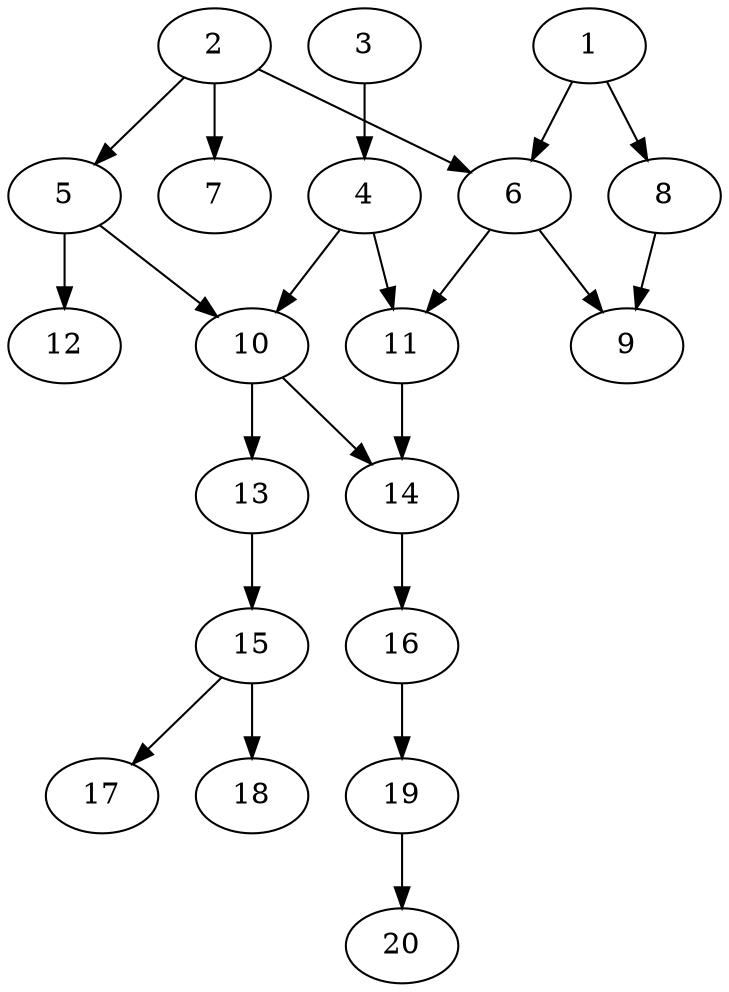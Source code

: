 // DAG automatically generated by daggen at Sat Jul 27 15:37:47 2019
// ./daggen --dot -n 20 --ccr 0.5 --fat 0.5 --regular 0.5 --density 0.4 --mindata 5242880 --maxdata 52428800 
digraph G {
  1 [size="101847040", alpha="0.01", expect_size="50923520"] 
  1 -> 6 [size ="50923520"]
  1 -> 8 [size ="50923520"]
  2 [size="80031744", alpha="0.12", expect_size="40015872"] 
  2 -> 5 [size ="40015872"]
  2 -> 6 [size ="40015872"]
  2 -> 7 [size ="40015872"]
  3 [size="89055232", alpha="0.04", expect_size="44527616"] 
  3 -> 4 [size ="44527616"]
  4 [size="23580672", alpha="0.18", expect_size="11790336"] 
  4 -> 10 [size ="11790336"]
  4 -> 11 [size ="11790336"]
  5 [size="73158656", alpha="0.02", expect_size="36579328"] 
  5 -> 10 [size ="36579328"]
  5 -> 12 [size ="36579328"]
  6 [size="50403328", alpha="0.20", expect_size="25201664"] 
  6 -> 9 [size ="25201664"]
  6 -> 11 [size ="25201664"]
  7 [size="71163904", alpha="0.05", expect_size="35581952"] 
  8 [size="84031488", alpha="0.08", expect_size="42015744"] 
  8 -> 9 [size ="42015744"]
  9 [size="20660224", alpha="0.19", expect_size="10330112"] 
  10 [size="23054336", alpha="0.05", expect_size="11527168"] 
  10 -> 13 [size ="11527168"]
  10 -> 14 [size ="11527168"]
  11 [size="27897856", alpha="0.20", expect_size="13948928"] 
  11 -> 14 [size ="13948928"]
  12 [size="32811008", alpha="0.15", expect_size="16405504"] 
  13 [size="91006976", alpha="0.06", expect_size="45503488"] 
  13 -> 15 [size ="45503488"]
  14 [size="15249408", alpha="0.18", expect_size="7624704"] 
  14 -> 16 [size ="7624704"]
  15 [size="102297600", alpha="0.19", expect_size="51148800"] 
  15 -> 17 [size ="51148800"]
  15 -> 18 [size ="51148800"]
  16 [size="15464448", alpha="0.02", expect_size="7732224"] 
  16 -> 19 [size ="7732224"]
  17 [size="14401536", alpha="0.09", expect_size="7200768"] 
  18 [size="39407616", alpha="0.01", expect_size="19703808"] 
  19 [size="79114240", alpha="0.12", expect_size="39557120"] 
  19 -> 20 [size ="39557120"]
  20 [size="72351744", alpha="0.06", expect_size="36175872"] 
}
